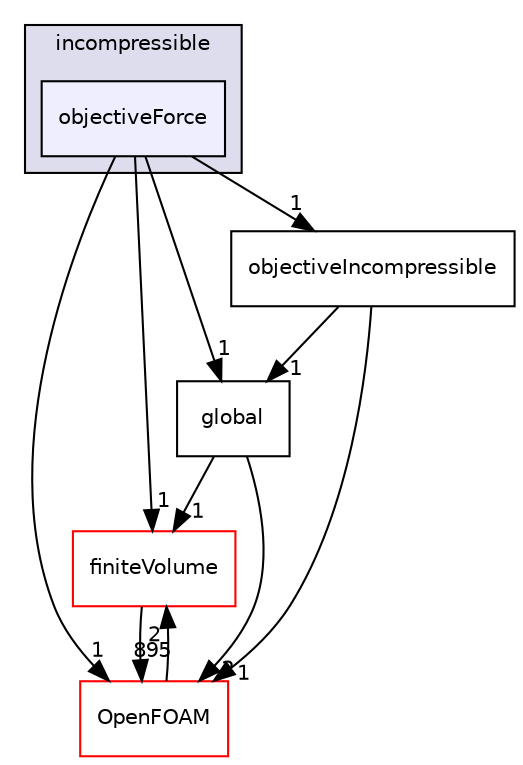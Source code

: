 digraph "src/optimisation/adjointOptimisation/adjoint/objectives/incompressible/objectiveForce" {
  bgcolor=transparent;
  compound=true
  node [ fontsize="10", fontname="Helvetica"];
  edge [ labelfontsize="10", labelfontname="Helvetica"];
  subgraph clusterdir_59bc66a6dc9243eca0911879966deb11 {
    graph [ bgcolor="#ddddee", pencolor="black", label="incompressible" fontname="Helvetica", fontsize="10", URL="dir_59bc66a6dc9243eca0911879966deb11.html"]
  dir_e5adca1ed4c7ee0b6c5d83482edac4e0 [shape=box, label="objectiveForce", style="filled", fillcolor="#eeeeff", pencolor="black", URL="dir_e5adca1ed4c7ee0b6c5d83482edac4e0.html"];
  }
  dir_9bd15774b555cf7259a6fa18f99fe99b [shape=box label="finiteVolume" color="red" URL="dir_9bd15774b555cf7259a6fa18f99fe99b.html"];
  dir_c41866a3dc3254ac17157dda7c270a3c [shape=box label="objectiveIncompressible" URL="dir_c41866a3dc3254ac17157dda7c270a3c.html"];
  dir_c5473ff19b20e6ec4dfe5c310b3778a8 [shape=box label="OpenFOAM" color="red" URL="dir_c5473ff19b20e6ec4dfe5c310b3778a8.html"];
  dir_dd56dc4c5f6c51768e20e60d3fce2a94 [shape=box label="global" URL="dir_dd56dc4c5f6c51768e20e60d3fce2a94.html"];
  dir_e5adca1ed4c7ee0b6c5d83482edac4e0->dir_9bd15774b555cf7259a6fa18f99fe99b [headlabel="1", labeldistance=1.5 headhref="dir_002827_000814.html"];
  dir_e5adca1ed4c7ee0b6c5d83482edac4e0->dir_c41866a3dc3254ac17157dda7c270a3c [headlabel="1", labeldistance=1.5 headhref="dir_002827_002829.html"];
  dir_e5adca1ed4c7ee0b6c5d83482edac4e0->dir_c5473ff19b20e6ec4dfe5c310b3778a8 [headlabel="1", labeldistance=1.5 headhref="dir_002827_002151.html"];
  dir_e5adca1ed4c7ee0b6c5d83482edac4e0->dir_dd56dc4c5f6c51768e20e60d3fce2a94 [headlabel="1", labeldistance=1.5 headhref="dir_002827_002819.html"];
  dir_9bd15774b555cf7259a6fa18f99fe99b->dir_c5473ff19b20e6ec4dfe5c310b3778a8 [headlabel="895", labeldistance=1.5 headhref="dir_000814_002151.html"];
  dir_c41866a3dc3254ac17157dda7c270a3c->dir_c5473ff19b20e6ec4dfe5c310b3778a8 [headlabel="1", labeldistance=1.5 headhref="dir_002829_002151.html"];
  dir_c41866a3dc3254ac17157dda7c270a3c->dir_dd56dc4c5f6c51768e20e60d3fce2a94 [headlabel="1", labeldistance=1.5 headhref="dir_002829_002819.html"];
  dir_c5473ff19b20e6ec4dfe5c310b3778a8->dir_9bd15774b555cf7259a6fa18f99fe99b [headlabel="2", labeldistance=1.5 headhref="dir_002151_000814.html"];
  dir_dd56dc4c5f6c51768e20e60d3fce2a94->dir_9bd15774b555cf7259a6fa18f99fe99b [headlabel="1", labeldistance=1.5 headhref="dir_002819_000814.html"];
  dir_dd56dc4c5f6c51768e20e60d3fce2a94->dir_c5473ff19b20e6ec4dfe5c310b3778a8 [headlabel="2", labeldistance=1.5 headhref="dir_002819_002151.html"];
}
